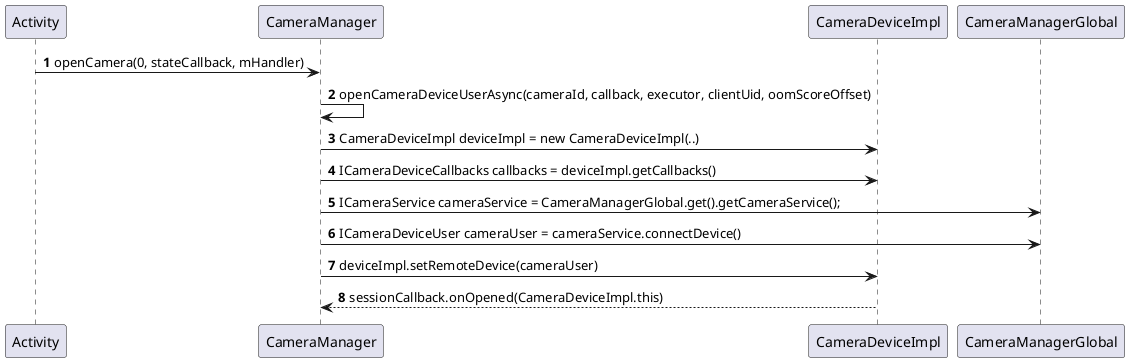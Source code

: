 @startuml
'https://plantuml.com/sequence-diagram

autonumber

participant Activity
    
Activity -> CameraManager: openCamera(0, stateCallback, mHandler)
CameraManager -> CameraManager: openCameraDeviceUserAsync(cameraId, callback, executor, clientUid, oomScoreOffset)
CameraManager -> CameraDeviceImpl: CameraDeviceImpl deviceImpl = new CameraDeviceImpl(..)
CameraManager -> CameraDeviceImpl: ICameraDeviceCallbacks callbacks = deviceImpl.getCallbacks()
CameraManager -> CameraManagerGlobal: ICameraService cameraService = CameraManagerGlobal.get().getCameraService();
CameraManager -> CameraManagerGlobal: ICameraDeviceUser cameraUser = cameraService.connectDevice()
CameraManager -> CameraDeviceImpl: deviceImpl.setRemoteDevice(cameraUser)
CameraManager <-- CameraDeviceImpl: sessionCallback.onOpened(CameraDeviceImpl.this)
@enduml